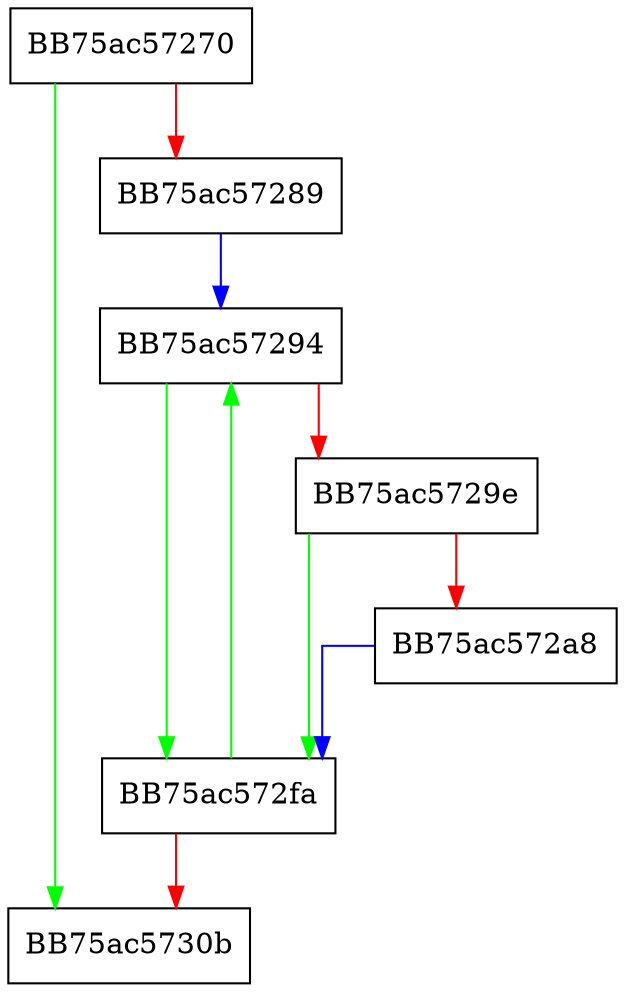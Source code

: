 digraph Process {
  node [shape="box"];
  graph [splines=ortho];
  BB75ac57270 -> BB75ac5730b [color="green"];
  BB75ac57270 -> BB75ac57289 [color="red"];
  BB75ac57289 -> BB75ac57294 [color="blue"];
  BB75ac57294 -> BB75ac572fa [color="green"];
  BB75ac57294 -> BB75ac5729e [color="red"];
  BB75ac5729e -> BB75ac572fa [color="green"];
  BB75ac5729e -> BB75ac572a8 [color="red"];
  BB75ac572a8 -> BB75ac572fa [color="blue"];
  BB75ac572fa -> BB75ac57294 [color="green"];
  BB75ac572fa -> BB75ac5730b [color="red"];
}